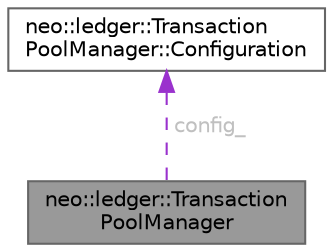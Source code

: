 digraph "neo::ledger::TransactionPoolManager"
{
 // LATEX_PDF_SIZE
  bgcolor="transparent";
  edge [fontname=Helvetica,fontsize=10,labelfontname=Helvetica,labelfontsize=10];
  node [fontname=Helvetica,fontsize=10,shape=box,height=0.2,width=0.4];
  Node1 [id="Node000001",label="neo::ledger::Transaction\lPoolManager",height=0.2,width=0.4,color="gray40", fillcolor="grey60", style="filled", fontcolor="black",tooltip="Advanced transaction pool manager with monitoring and optimization."];
  Node2 -> Node1 [id="edge1_Node000001_Node000002",dir="back",color="darkorchid3",style="dashed",tooltip=" ",label=<<TABLE CELLBORDER="0" BORDER="0"><TR><TD VALIGN="top" ALIGN="LEFT" CELLPADDING="1" CELLSPACING="0">config_</TD></TR>
</TABLE>> ,fontcolor="grey" ];
  Node2 [id="Node000002",label="neo::ledger::Transaction\lPoolManager::Configuration",height=0.2,width=0.4,color="gray40", fillcolor="white", style="filled",URL="$structneo_1_1ledger_1_1_transaction_pool_manager_1_1_configuration.html",tooltip="Configuration for the pool manager."];
}
